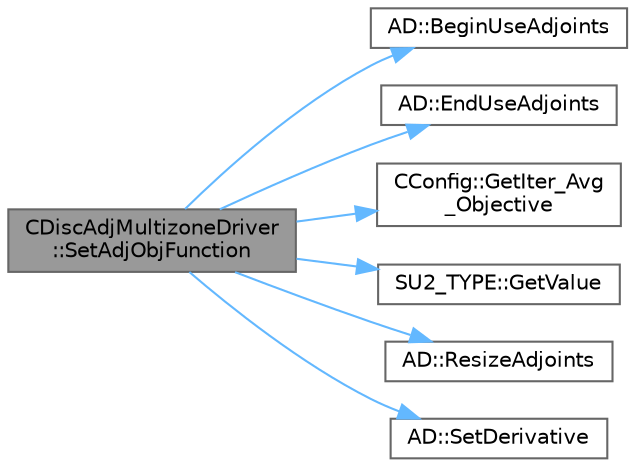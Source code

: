 digraph "CDiscAdjMultizoneDriver::SetAdjObjFunction"
{
 // LATEX_PDF_SIZE
  bgcolor="transparent";
  edge [fontname=Helvetica,fontsize=10,labelfontname=Helvetica,labelfontsize=10];
  node [fontname=Helvetica,fontsize=10,shape=box,height=0.2,width=0.4];
  rankdir="LR";
  Node1 [id="Node000001",label="CDiscAdjMultizoneDriver\l::SetAdjObjFunction",height=0.2,width=0.4,color="gray40", fillcolor="grey60", style="filled", fontcolor="black",tooltip="Initialize the adjoint value of the objective function."];
  Node1 -> Node2 [id="edge1_Node000001_Node000002",color="steelblue1",style="solid",tooltip=" "];
  Node2 [id="Node000002",label="AD::BeginUseAdjoints",height=0.2,width=0.4,color="grey40", fillcolor="white", style="filled",URL="$namespaceAD.html#af45472c273e9a0add1693e387797b3f9",tooltip="Declare that the adjoints are being used, to protect against resizing."];
  Node1 -> Node3 [id="edge2_Node000001_Node000003",color="steelblue1",style="solid",tooltip=" "];
  Node3 [id="Node000003",label="AD::EndUseAdjoints",height=0.2,width=0.4,color="grey40", fillcolor="white", style="filled",URL="$namespaceAD.html#af35e8bf86eca658fdb8e49807755f6e3",tooltip="Declare that the adjoints are no longer being used."];
  Node1 -> Node4 [id="edge3_Node000001_Node000004",color="steelblue1",style="solid",tooltip=" "];
  Node4 [id="Node000004",label="CConfig::GetIter_Avg\l_Objective",height=0.2,width=0.4,color="grey40", fillcolor="white", style="filled",URL="$classCConfig.html#a19e72bc6263b2a0f581a9bee82bb82d2",tooltip="Number of iterations to average (reverse time integration)."];
  Node1 -> Node5 [id="edge4_Node000001_Node000005",color="steelblue1",style="solid",tooltip=" "];
  Node5 [id="Node000005",label="SU2_TYPE::GetValue",height=0.2,width=0.4,color="grey40", fillcolor="white", style="filled",URL="$namespaceSU2__TYPE.html#adf52a59d6f4e578f7915ec9abbf7cb22",tooltip="Get the (primitive) value of the datatype (needs to be specialized for active types)."];
  Node1 -> Node6 [id="edge5_Node000001_Node000006",color="steelblue1",style="solid",tooltip=" "];
  Node6 [id="Node000006",label="AD::ResizeAdjoints",height=0.2,width=0.4,color="grey40", fillcolor="white", style="filled",URL="$namespaceAD.html#a54790812306f45ddcc477a85abf9e78c",tooltip="Resize the adjoint vector, for subsequent access without bounds checking."];
  Node1 -> Node7 [id="edge6_Node000001_Node000007",color="steelblue1",style="solid",tooltip=" "];
  Node7 [id="Node000007",label="AD::SetDerivative",height=0.2,width=0.4,color="grey40", fillcolor="white", style="filled",URL="$namespaceAD.html#a49a954dc442cd06cc43cd61a451d76e5",tooltip="Sets the adjoint value at index to val."];
}
